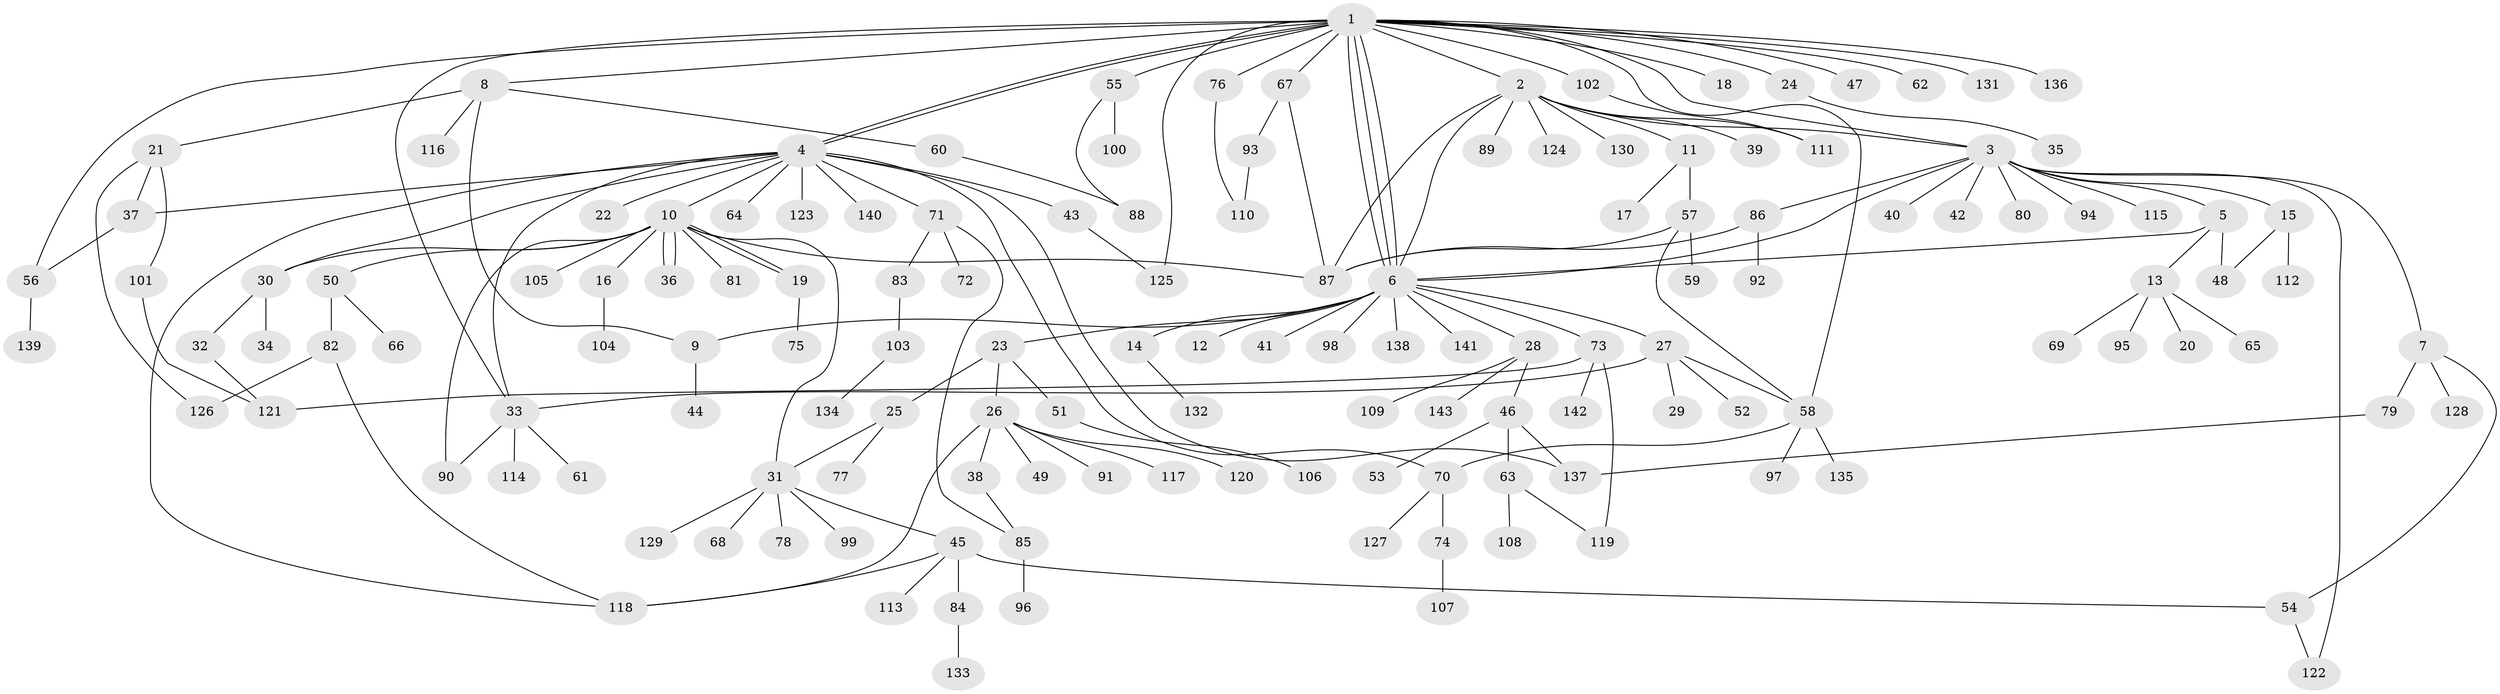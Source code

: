 // coarse degree distribution, {1: 0.9298245614035088, 2: 0.017543859649122806, 29: 0.017543859649122806, 15: 0.017543859649122806, 13: 0.017543859649122806}
// Generated by graph-tools (version 1.1) at 2025/50/03/04/25 21:50:16]
// undirected, 143 vertices, 183 edges
graph export_dot {
graph [start="1"]
  node [color=gray90,style=filled];
  1;
  2;
  3;
  4;
  5;
  6;
  7;
  8;
  9;
  10;
  11;
  12;
  13;
  14;
  15;
  16;
  17;
  18;
  19;
  20;
  21;
  22;
  23;
  24;
  25;
  26;
  27;
  28;
  29;
  30;
  31;
  32;
  33;
  34;
  35;
  36;
  37;
  38;
  39;
  40;
  41;
  42;
  43;
  44;
  45;
  46;
  47;
  48;
  49;
  50;
  51;
  52;
  53;
  54;
  55;
  56;
  57;
  58;
  59;
  60;
  61;
  62;
  63;
  64;
  65;
  66;
  67;
  68;
  69;
  70;
  71;
  72;
  73;
  74;
  75;
  76;
  77;
  78;
  79;
  80;
  81;
  82;
  83;
  84;
  85;
  86;
  87;
  88;
  89;
  90;
  91;
  92;
  93;
  94;
  95;
  96;
  97;
  98;
  99;
  100;
  101;
  102;
  103;
  104;
  105;
  106;
  107;
  108;
  109;
  110;
  111;
  112;
  113;
  114;
  115;
  116;
  117;
  118;
  119;
  120;
  121;
  122;
  123;
  124;
  125;
  126;
  127;
  128;
  129;
  130;
  131;
  132;
  133;
  134;
  135;
  136;
  137;
  138;
  139;
  140;
  141;
  142;
  143;
  1 -- 2;
  1 -- 3;
  1 -- 4;
  1 -- 4;
  1 -- 6;
  1 -- 6;
  1 -- 6;
  1 -- 8;
  1 -- 18;
  1 -- 24;
  1 -- 33;
  1 -- 47;
  1 -- 55;
  1 -- 56;
  1 -- 58;
  1 -- 62;
  1 -- 67;
  1 -- 76;
  1 -- 102;
  1 -- 125;
  1 -- 131;
  1 -- 136;
  2 -- 3;
  2 -- 6;
  2 -- 11;
  2 -- 39;
  2 -- 87;
  2 -- 89;
  2 -- 111;
  2 -- 124;
  2 -- 130;
  3 -- 5;
  3 -- 6;
  3 -- 7;
  3 -- 15;
  3 -- 40;
  3 -- 42;
  3 -- 80;
  3 -- 86;
  3 -- 94;
  3 -- 115;
  3 -- 122;
  4 -- 10;
  4 -- 22;
  4 -- 30;
  4 -- 33;
  4 -- 37;
  4 -- 43;
  4 -- 64;
  4 -- 70;
  4 -- 71;
  4 -- 118;
  4 -- 123;
  4 -- 137;
  4 -- 140;
  5 -- 6;
  5 -- 13;
  5 -- 48;
  6 -- 9;
  6 -- 12;
  6 -- 14;
  6 -- 23;
  6 -- 27;
  6 -- 28;
  6 -- 41;
  6 -- 73;
  6 -- 98;
  6 -- 138;
  6 -- 141;
  7 -- 54;
  7 -- 79;
  7 -- 128;
  8 -- 9;
  8 -- 21;
  8 -- 60;
  8 -- 116;
  9 -- 44;
  10 -- 16;
  10 -- 19;
  10 -- 19;
  10 -- 30;
  10 -- 31;
  10 -- 36;
  10 -- 36;
  10 -- 50;
  10 -- 81;
  10 -- 87;
  10 -- 90;
  10 -- 105;
  11 -- 17;
  11 -- 57;
  13 -- 20;
  13 -- 65;
  13 -- 69;
  13 -- 95;
  14 -- 132;
  15 -- 48;
  15 -- 112;
  16 -- 104;
  19 -- 75;
  21 -- 37;
  21 -- 101;
  21 -- 126;
  23 -- 25;
  23 -- 26;
  23 -- 51;
  24 -- 35;
  25 -- 31;
  25 -- 77;
  26 -- 38;
  26 -- 49;
  26 -- 91;
  26 -- 117;
  26 -- 118;
  26 -- 120;
  27 -- 29;
  27 -- 33;
  27 -- 52;
  27 -- 58;
  28 -- 46;
  28 -- 109;
  28 -- 143;
  30 -- 32;
  30 -- 34;
  31 -- 45;
  31 -- 68;
  31 -- 78;
  31 -- 99;
  31 -- 129;
  32 -- 121;
  33 -- 61;
  33 -- 90;
  33 -- 114;
  37 -- 56;
  38 -- 85;
  43 -- 125;
  45 -- 54;
  45 -- 84;
  45 -- 113;
  45 -- 118;
  46 -- 53;
  46 -- 63;
  46 -- 137;
  50 -- 66;
  50 -- 82;
  51 -- 106;
  54 -- 122;
  55 -- 88;
  55 -- 100;
  56 -- 139;
  57 -- 58;
  57 -- 59;
  57 -- 87;
  58 -- 70;
  58 -- 97;
  58 -- 135;
  60 -- 88;
  63 -- 108;
  63 -- 119;
  67 -- 87;
  67 -- 93;
  70 -- 74;
  70 -- 127;
  71 -- 72;
  71 -- 83;
  71 -- 85;
  73 -- 119;
  73 -- 121;
  73 -- 142;
  74 -- 107;
  76 -- 110;
  79 -- 137;
  82 -- 118;
  82 -- 126;
  83 -- 103;
  84 -- 133;
  85 -- 96;
  86 -- 87;
  86 -- 92;
  93 -- 110;
  101 -- 121;
  102 -- 111;
  103 -- 134;
}
